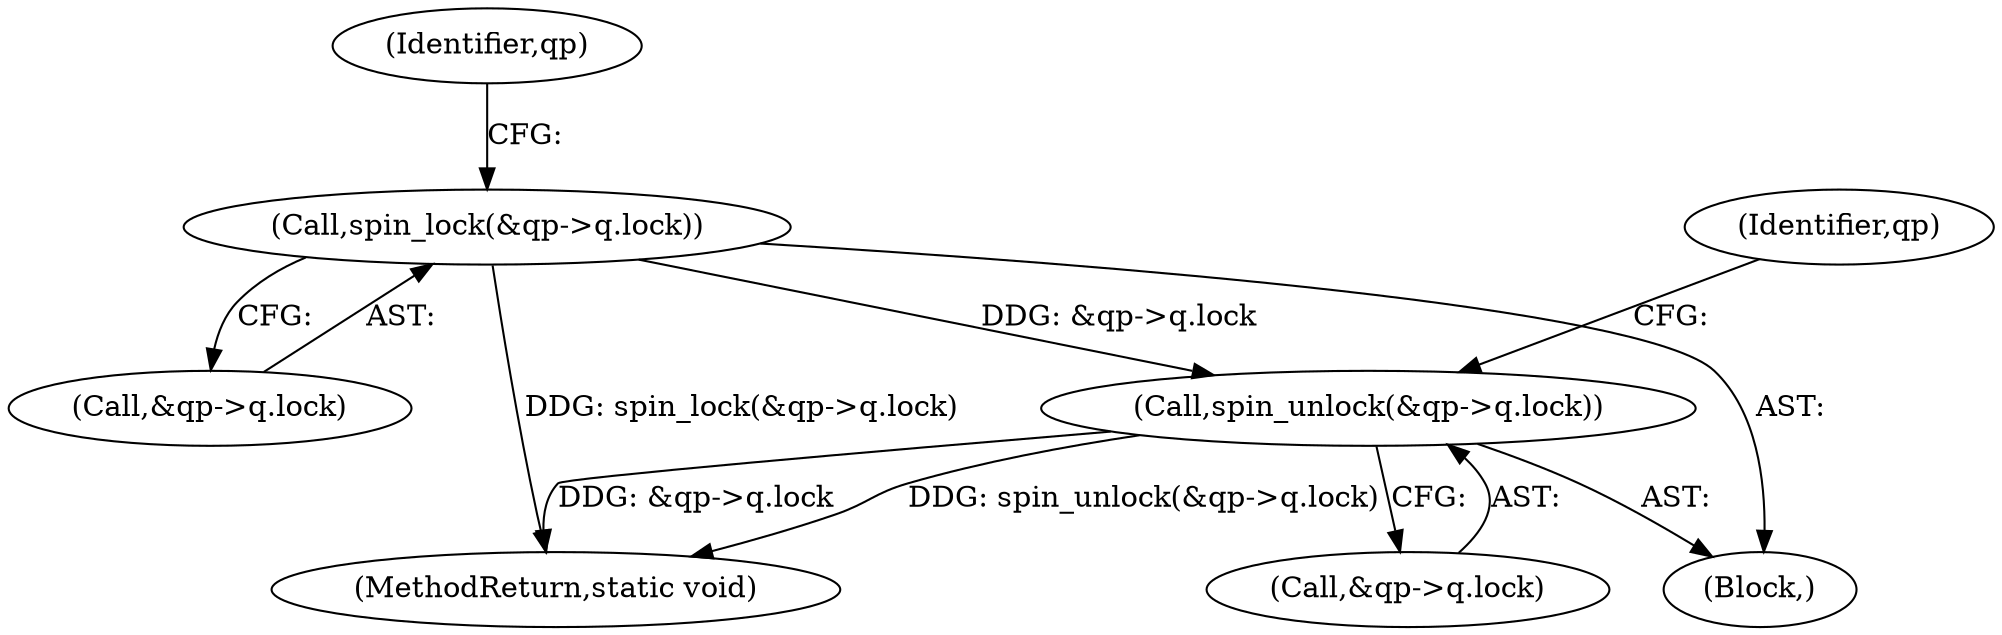 digraph "0_linux_64f3b9e203bd06855072e295557dca1485a2ecba@pointer" {
"1000222" [label="(Call,spin_unlock(&qp->q.lock))"];
"1000108" [label="(Call,spin_lock(&qp->q.lock))"];
"1000109" [label="(Call,&qp->q.lock)"];
"1000230" [label="(Identifier,qp)"];
"1000231" [label="(MethodReturn,static void)"];
"1000108" [label="(Call,spin_lock(&qp->q.lock))"];
"1000119" [label="(Identifier,qp)"];
"1000223" [label="(Call,&qp->q.lock)"];
"1000105" [label="(Block,)"];
"1000222" [label="(Call,spin_unlock(&qp->q.lock))"];
"1000222" -> "1000105"  [label="AST: "];
"1000222" -> "1000223"  [label="CFG: "];
"1000223" -> "1000222"  [label="AST: "];
"1000230" -> "1000222"  [label="CFG: "];
"1000222" -> "1000231"  [label="DDG: &qp->q.lock"];
"1000222" -> "1000231"  [label="DDG: spin_unlock(&qp->q.lock)"];
"1000108" -> "1000222"  [label="DDG: &qp->q.lock"];
"1000108" -> "1000105"  [label="AST: "];
"1000108" -> "1000109"  [label="CFG: "];
"1000109" -> "1000108"  [label="AST: "];
"1000119" -> "1000108"  [label="CFG: "];
"1000108" -> "1000231"  [label="DDG: spin_lock(&qp->q.lock)"];
}
